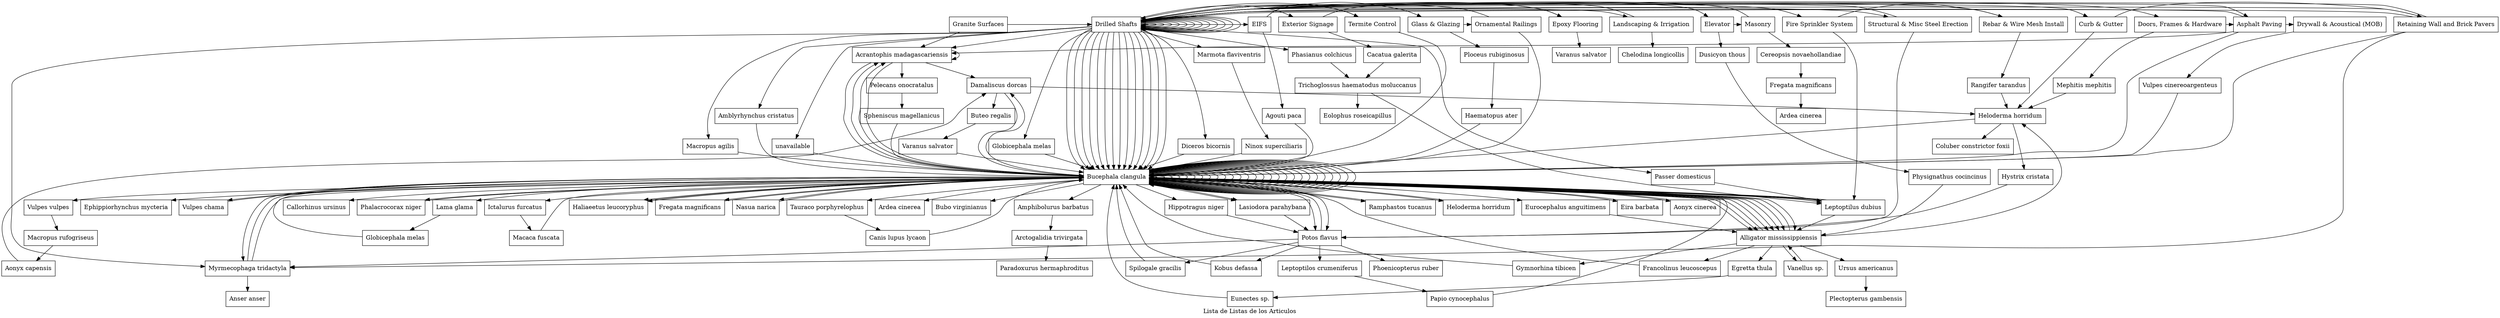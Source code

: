 













































digraph G {
label="Lista de Listas de los Articulos";
node [shape=box];
//agregar nodos
N3[label="Granite Surfaces"];
C3[label="Colobus guerza"];
C3[label="Pseudalopex gymnocercus"];
C4[label="Grus rubicundus"];
C6[label="Hippotragus equinus"];
N0[label="Roofing (Metal)"];
C70[label="Globicephala melas"];
C0[label="Butorides striatus"];
C0[label="Oryx gazella callotis"];
C0[label="Myrmecophaga tridactyla"];
C0[label="Crax sp."];
C11[label="Alectura lathami"];
C2[label="Bubalus arnee"];
C61[label="Phoenicopterus ruber"];
N0[label="Waterproofing & Caulking"];
C0[label="Larus dominicanus"];
C9[label="Bison bison"];
C6[label="Lycosa godeffroyi"];
C0[label="Lepus townsendii"];
C787[label="Ramphastos tucanus"];
C0[label="Phasianus colchicus"];
C0[label="Meleagris gallopavo"];
N0[label="HVAC"];
C64[label="Passer domesticus"];
C1[label="unavailable"];
C0[label="Lepus townsendii"];
C0[label="Phascogale calura"];
C78[label="Heloderma horridum"];
C0[label="Gazella thompsonii"];
C0[label="Lemur catta"];
C3[label="Chlidonias leucopterus"];
N0[label="Site Furnishings"];
C0[label="Fregata magnificans"];
C4[label="Antechinus flavipes"];
C33151[label="Buteo regalis"];
C403[label="Varanus salvator"];
C0[label="Manouria emys"];
C66[label="Hippotragus niger"];
C2[label="Macropus rufus"];
C0[label="Hystrix cristata"];
N730607[label="Doors, Frames & Hardware"];
C473[label="Mephitis mephitis"];
C6[label="Hymenolaimus malacorhynchus"];
C730607[label="Hystrix cristata"];
C2[label="Diomedea irrorata"];
C419262[label="Leptoptilos crumeniferus"];
C27427[label="Papio cynocephalus"];
C0[label="Vanellus chilensis"];
N9[label="Construction Clean and Final Clean"];
C0[label="Limosa haemastica"];
C0[label="Choriotis kori"];
C2[label="Bison bison"];
C979[label="Spilogale gracilis"];
C0[label="Zosterops pallidus"];
C9[label="Hystrix indica"];
C0[label="Hyaena hyaena"];
C0[label="Choloepus hoffmani"];
N0[label="Painting & Vinyl Wall Covering"];
C0[label="Acrobates pygmaeus"];
C23[label="Eira barbata"];
C0[label="Dendrocitta vagabunda"];
N0[label="Temp Fencing, Decorative Fencing and Gates"];
C0[label="Damaliscus lunatus"];
C2[label="Phoeniconaias minor"];
C403523[label="Kobus defassa"];
C0[label="Coendou prehensilis"];
C963880[label="Aonyx cinerea"];
C0[label="Grus antigone"];
C21[label="Ephippiorhynchus mycteria"];
N6[label="Curb & Gutter"];
C6[label="Castor canadensis"];
N5[label="Framing (Wood)"];
C0[label="Chelodina longicollis"];
C67[label="Vulpes chama"];
C0[label="Scolopax minor"];
C5[label="Anitibyx armatus"];
C0[label="Thalasseus maximus"];
C162[label="Lama glama"];
C2197[label="Globicephala melas"];
C0[label="Hystrix cristata"];
C89[label="Callorhinus ursinus"];
N0[label="Plumbing & Medical Gas"];
C0[label="Cervus elaphus"];
C0[label="Nucifraga columbiana"];
C399[label="Phalacrocorax niger"];
C0[label="Erethizon dorsatum"];
N0[label="Electrical and Fire Alarm"];
C58708039[label="Macropus agilis"];
C0[label="Madoqua kirkii"];
C0[label="Sylvicapra grimma"];
C0[label="Dasyurus viverrinus"];
C0[label="Dasypus septemcincus"];
C0[label="Spheniscus mendiculus"];
N112[label="Glass & Glazing"];
C112[label="Ploceus rubiginosus"];
C44[label="Haematopus ater"];
C0[label="Orcinus orca"];
C600[label="Ictalurus furcatus"];
C2178[label="Macaca fuscata"];
C0[label="Phoenicopterus ruber"];
N4[label="Ornamental Railings"];
C0[label="Grus canadensis"];
C32[label="Vulpes vulpes"];
C33[label="Macropus rufogriseus"];
C4694817[label="Aonyx capensis"];
C4[label="Damaliscus dorcas"];
C0[label="Bettongia penicillata"];
C915[label="Tauraco porphyrelophus"];
C816[label="Canis lupus lycaon"];
C0[label="Ciconia ciconia"];
N0[label="RF Shielding"];
C154[label="Amblyrhynchus cristatus"];
C0[label="Ara chloroptera"];
N0[label="Sitework & Site Utilities"];
C0[label="Tayassu tajacu"];
C0[label="Papio ursinus"];
C0[label="Amblyrhynchus cristatus"];
C40[label="unavailable"];
C0[label="Mungos mungo"];
C605[label="Fregata magnificans"];
C0[label="Dusicyon thous"];
C9[label="Snycerus caffer"];
N0[label="Fire Protection"];
C24613[label="Diceros bicornis"];
C0[label="Ursus arctos"];
C506368[label="Nasua narica"];
C0[label="Equus burchelli"];
C0[label="Merops bullockoides"];
C0[label="Ara macao"];
N7823652[label="Fire Sprinkler System"];
C1[label="Aquila chrysaetos"];
C9[label="Varanus sp."];
C7823652[label="Ursus americanus"];
C1532[label="Plectopterus gambensis"];
N53641[label="Rebar & Wire Mesh Install"];
C53641[label="Rangifer tarandus"];
C6[label="Heloderma horridum"];
C479[label="Coluber constrictor foxii"];
N0[label="Drywall & Acoustical (FED)"];
C5[label="Tragelaphus strepsiceros"];
C0[label="Macropus rufogriseus"];
C210416[label="Eurocephalus anguitimens"];
C9[label="Mycteria leucocephala"];
C2639[label="Gymnorhina tibicen"];
C0[label="Semnopithecus entellus"];
C0[label="Mycteria ibis"];
N0[label="Prefabricated Aluminum Metal Canopies"];
C0[label="Ceryle rudis"];
C0[label="Oryx gazella"];
C0[label="Castor canadensis"];
C11[label="Lasiodora parahybana"];
N72[label="EIFS"];
C2322[label="Agouti paca"];
C0[label="Pelecanus conspicillatus"];
C4036[label="Amphibolurus barbatus"];
C72[label="Arctogalidia trivirgata"];
C8[label="Paradoxurus hermaphroditus"];
N24435[label="Termite Control"];
C0[label="Procyon cancrivorus"];
C0[label="Sylvilagus floridanus"];
C1[label="Dasypus septemcincus"];
C0[label="Phalacrocorax varius"];
C3[label="Paroaria gularis"];
C4382[label="Pelecans onocratalus"];
C24435[label="Spheniscus magellanicus"];
C0[label="Acrobates pygmaeus"];
C0[label="Hystrix cristata"];
C0[label="Spilogale gracilis"];
N0[label="Electrical"];
C0[label="Tachybaptus ruficollis"];
C9[label="Tachybaptus ruficollis"];
N0[label="Masonry & Precast"];
C0[label="unavailable"];
C0[label="Acrobates pygmaeus"];
C9[label="Vanellus sp."];
C257228[label="Egretta thula"];
C277023[label="Eunectes sp."];
C0[label="Bradypus tridactylus"];
N0[label="Overhead Doors"];
C5955025[label="Phasianus colchicus"];
C7[label="Taxidea taxus"];
C1[label="Leptoptilus dubius"];
C0[label="Laniarius ferrugineus"];
N2[label="Structural & Misc Steel Erection"];
C2[label="Potos flavus"];
C5[label="Dasyurus viverrinus"];
C781[label="Anser anser"];
N0[label="Hard Tile & Stone"];
C3[label="Anas platyrhynchos"];
C0[label="Pterocles gutturalis"];
N201[label="Elevator"];
C102169[label="Dusicyon thous"];
C93[label="Physignathus cocincinus"];
C9[label="Graspus graspus"];
C201[label="Francolinus leucoscepus"];
C0[label="Sciurus vulgaris"];
N83[label="Masonry"];
C49[label="Cereopsis novaehollandiae"];
C83[label="Fregata magnificans"];
C560[label="Ardea cinerea"];
N0[label="Casework"];
C0[label="Dusicyon thous"];
C9[label="Amphibolurus barbatus"];
C0[label="Aonyx cinerea"];
C0[label="Laniarius ferrugineus"];
C486596[label="Ardea cinerea"];
N5[label="Retaining Wall and Brick Pavers"];
C5[label="Myrmecophaga tridactyla"];
N0[label="Wall Protection"];
C0[label="Gymnorhina tibicen"];
C0[label="Ninox superciliaris"];
N518474[label="Landscaping & Irrigation"];
C518474[label="Chelodina longicollis"];
N0[label="Soft Flooring and Base"];
C94[label="Marmota flaviventris"];
C26[label="Ninox superciliaris"];
C0[label="Sagittarius serpentarius"];
N0[label="Framing (Steel)"];
C0[label="Phalacrocorax albiventer"];
C40[label="Haliaeetus leucoryphus"];
N0[label="Structural and Misc Steel (Fabrication)"];
C0[label="Geococcyx californianus"];
C8076[label="Bubo virginianus"];
N0[label="Roofing (Asphalt)"];
C58[label="unavailable"];
C0[label="Cracticus nigroagularis"];
N7[label="Exterior Signage"];
C705[label="Cacatua galerita"];
C7[label="Trichoglossus haematodus moluccanus"];
C45[label="Eolophus roseicapillus"];
N25[label="Epoxy Flooring"];
C25[label="Varanus salvator"];
N0[label="Drilled Shafts"];
C0[label="Chionis alba"];
C0[label="Melursus ursinus"];
N9[label="Asphalt Paving"];
C3[label="Acrantophis madagascariensis"];
C0[label="Cebus apella"];
C9[label="Plegadis falcinellus"];
C48924854[label="Vanellus sp."];
C9[label="Alligator mississippiensis"];
N79267[label="Drywall & Acoustical (MOB)"];
C79267[label="Vulpes cinereoargenteus"];
C0[label="Bucephala clangula"];
//Enlazar imagenes
{rank=same;
N3->N0->N0->N0->N0->N730607->N9->N0->N0->N6->N5->N0->N0->N112->N4->N0->N0->N0->N7823652->N53641->N0->N0->N72->N24435->N0->N0->N0->N2->N0->N201->N83->N0->N5->N0->N518474->N0->N0->N0->N0->N7->N25->N0->N9->N79267

}
N3->C3->C3->C4->C6
N0->C70->C0->C0->C0->C0->C11->C2->C61
N0->C0->C9->C6->C0->C787->C0->C0
N0->C64->C1->C0->C0->C78->C0->C0->C3
N0->C0->C4->C33151->C403->C0->C66->C2->C0
N730607->C473->C6->C730607->C2->C419262->C27427->C0
N9->C0->C0->C2->C979->C0->C9->C0->C0
N0->C0->C23->C0
N0->C0->C2->C403523->C0->C963880->C0->C21
N6->C6
N5->C0->C67->C0->C5->C0->C162->C2197->C0->C89
N0->C0->C0->C399->C0
N0->C58708039->C0->C0->C0->C0->C0
N112->C112->C44->C0->C600->C2178->C0
N4->C0->C32->C33->C4694817->C4->C0->C915->C816->C0
N0->C154->C0
N0->C0->C0->C0->C40->C0->C605->C0->C9
N0->C24613->C0->C506368->C0->C0->C0
N7823652->C1->C9->C7823652->C1532
N53641->C53641->C6->C479
N0->C5->C0->C210416->C9->C2639->C0->C0
N0->C0->C0->C0->C11
N72->C2322->C0->C4036->C72->C8
N24435->C0->C0->C1->C0->C3->C4382->C24435->C0->C0->C0
N0->C0->C9
N0->C0->C0->C9->C257228->C277023->C0
N0->C5955025->C7->C1->C0
N2->C2->C5->C781
N0->C3->C0
N201->C102169->C93->C9->C201->C0
N83->C49->C83->C560
N0->C0->C9->C0->C0->C486596
N5->C5
N0->C0->C0
N518474->C518474
N0->C94->C26->C0
N0->C0->C40
N0->C0->C8076
N0->C58->C0
N7->C705->C7->C45
N25->C25
N0->C0->C0
N9->C3->C0->C9->C48924854->C9
N79267->C79267->C0
}

